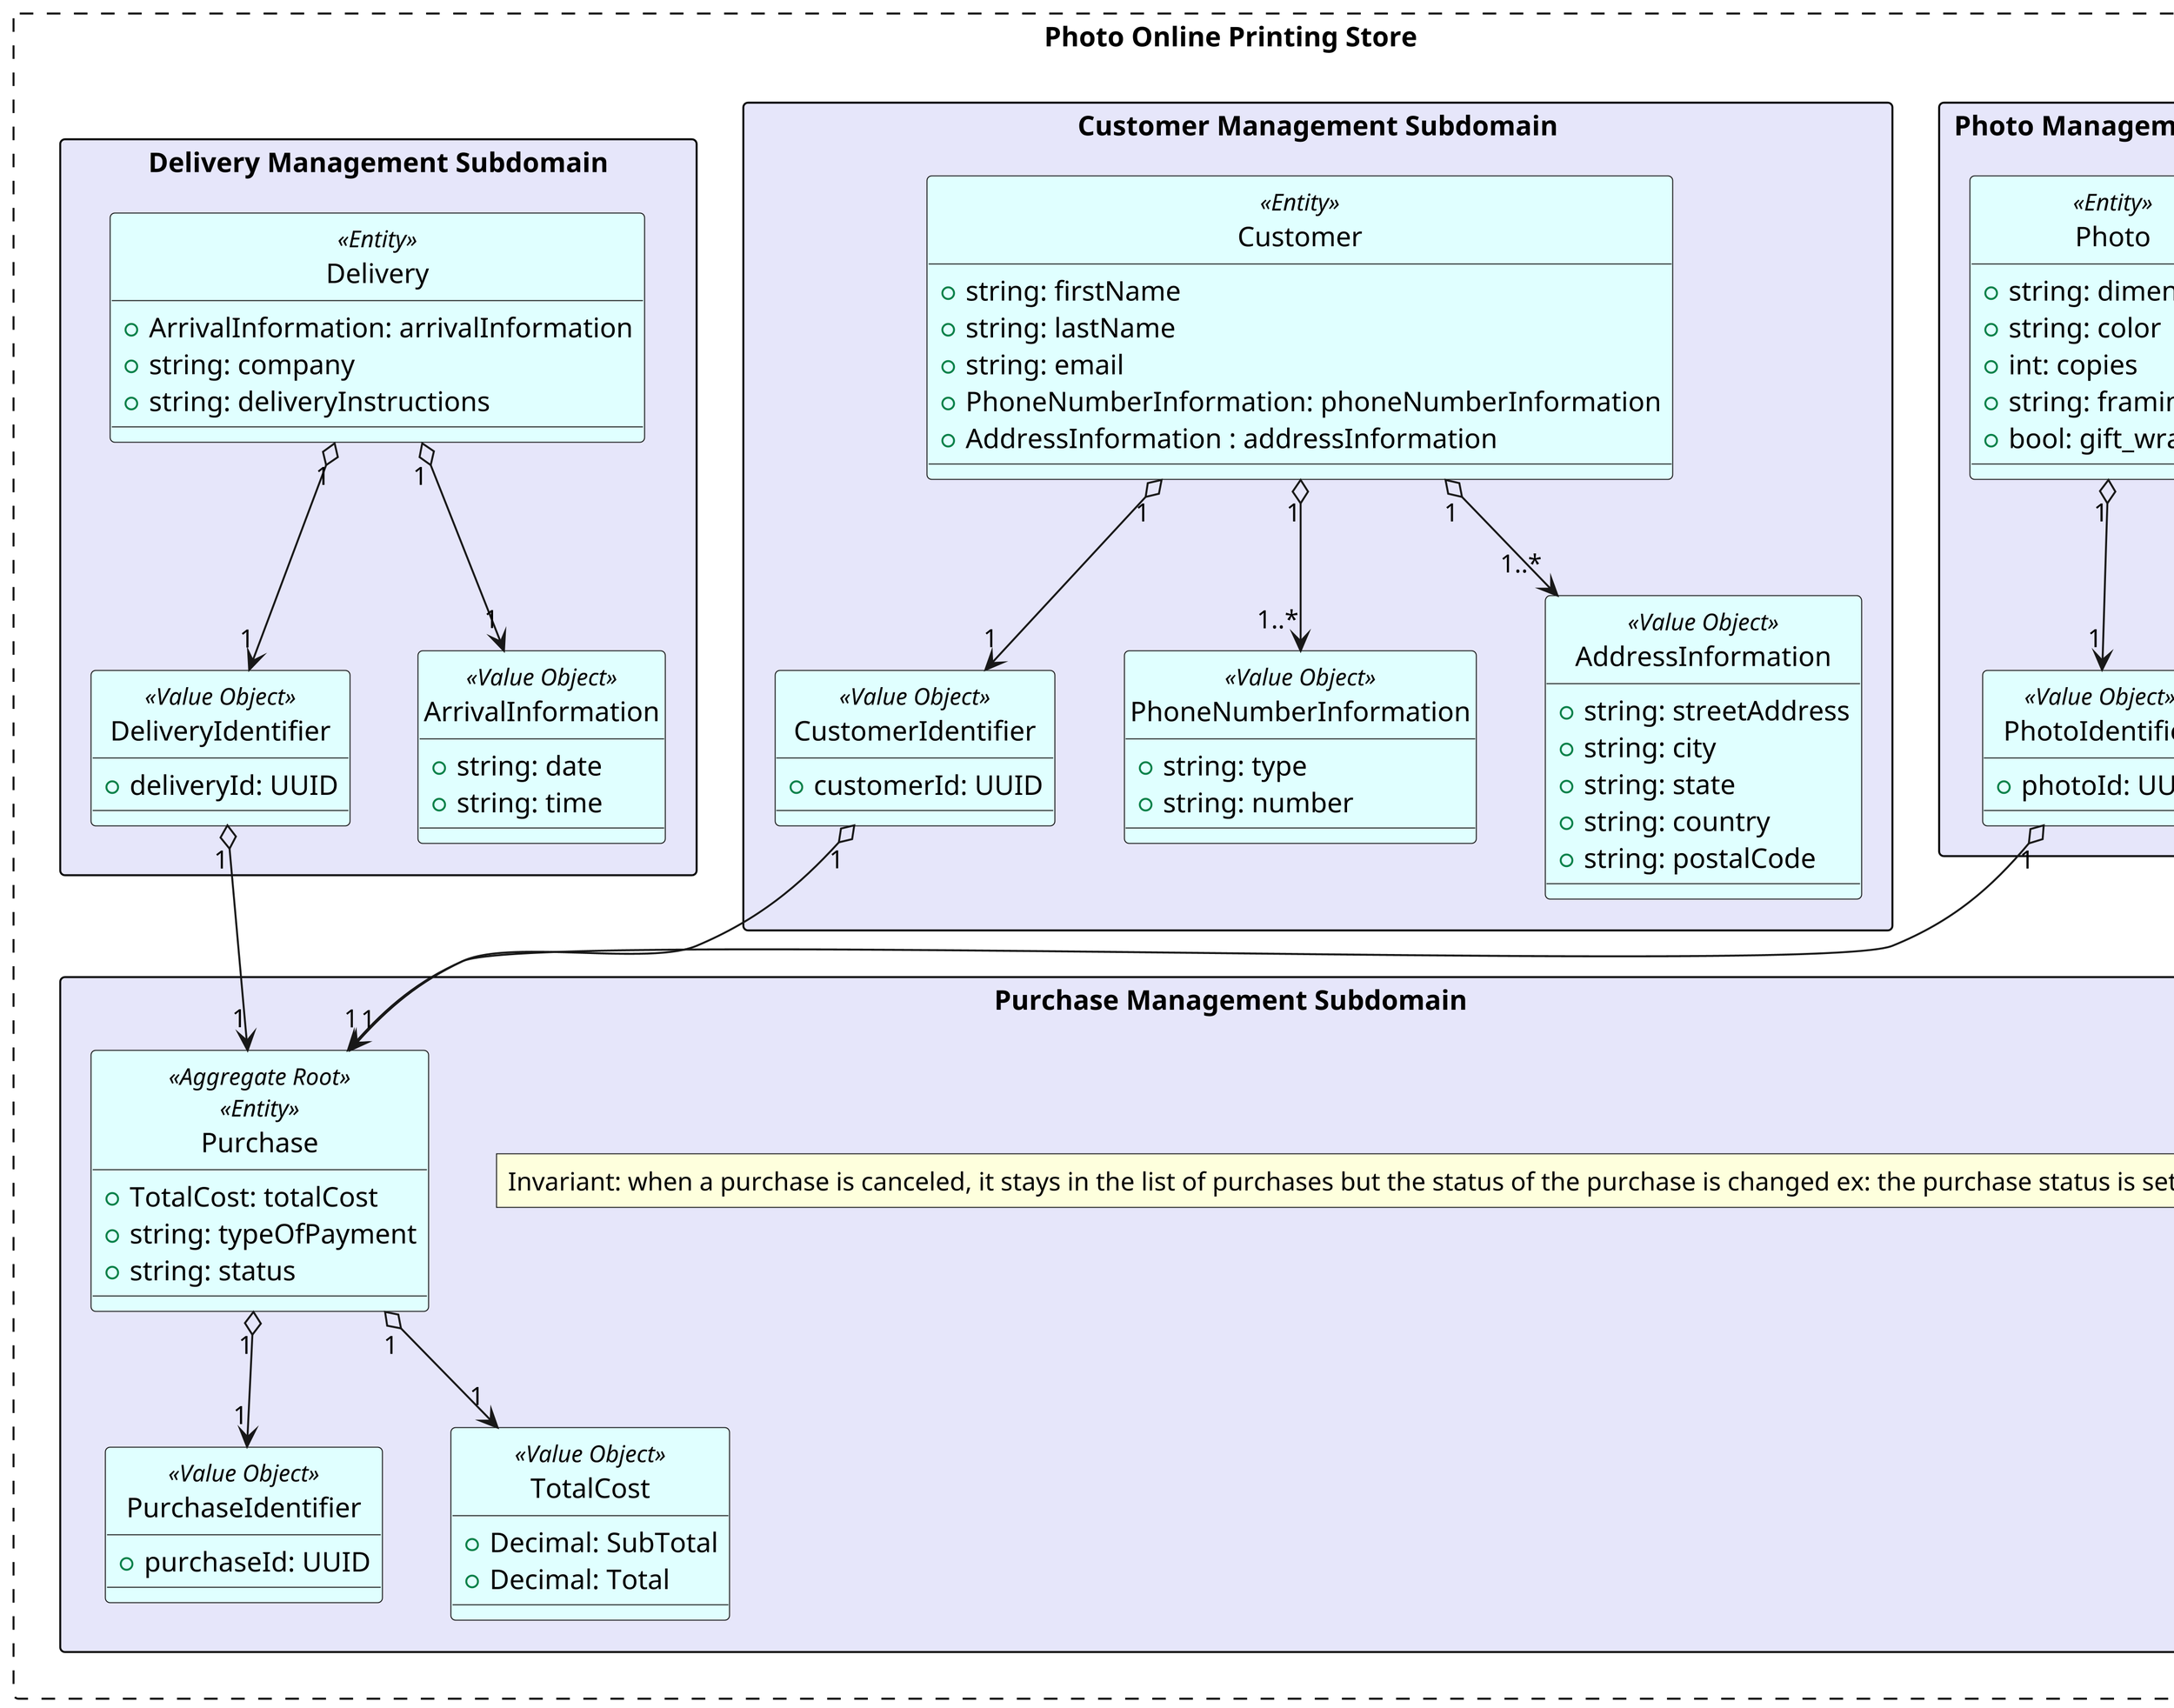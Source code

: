 @startuml
'https://plantuml.com/sequence-diagram

hide circle
top to bottom direction
!define ENTITY(entityName) class entityName <<Entity>>
!define AGGREGATE(aggregateName) class aggregateName <<Aggregate>>
!define AGGREGATE_ROOT(aggregateRootName) class aggregateRootName <<Aggregate Root>>
!define AGGREGATE_Root_ENTITY(aggregateRootEntityName) class aggregateRootEntityName <<Aggregate Root>> << Entity >>
!define VALUE_OBJECT(valueObjectName) class valueObjectName <<Value Object>>


!pragma userVerticalIf on
skinparam dpi 350
skinparam packageStyle rectangle
skinparam rectangle{

    Background #f7f4eb
    BorderColor Black

}

rectangle "Photo Online Printing Store" as BoundedContextPhotoOnlinePrinting #line.dashed{

    Package "Photo Management Subdomain" <<Rectangle>> #lavender{

        ENTITY(Photo) #LightCyan{
            + string: dimensions
            + string: color
            + int: copies
            + string: framing
            + bool: gift_wrap
        }

        VALUE_OBJECT(PhotoIdentifier) #LightCyan{
            + photoId: UUID
        }

        Photo "1" o--> "1" PhotoIdentifier
    }


    Package "Customer Management Subdomain" <<Rectangle>> #lavender{

        ENTITY(Customer) #LightCyan{
           + string: firstName
           + string: lastName
           + string: email
           + PhoneNumberInformation: phoneNumberInformation
           + AddressInformation : addressInformation
        }

        VALUE_OBJECT(CustomerIdentifier) #LightCyan{
           + customerId: UUID
        }

        VALUE_OBJECT(PhoneNumberInformation) #LightCyan{
            + string: type
            + string: number
        }

        VALUE_OBJECT(AddressInformation) #LightCyan{
                    + string: streetAddress
                    + string: city
                    + string: state
                    + string: country
                    + string: postalCode
        }

        Customer "1" o--> "1" CustomerIdentifier
        Customer "1" o--> "1..*" PhoneNumberInformation
        Customer "1" o--> "1..*" AddressInformation

}

     Package "Delivery Management Subdomain" <<Rectangle>> #lavender{

            ENTITY(Delivery) #LightCyan{
               + ArrivalInformation: arrivalInformation
               + string: company
               + string: deliveryInstructions
            }

            VALUE_OBJECT(DeliveryIdentifier) #LightCyan{
               + deliveryId: UUID
            }

            VALUE_OBJECT(ArrivalInformation) #LightCyan{
                + string: date
                + string: time
            }

        Delivery "1" o--> "1" DeliveryIdentifier
        Delivery "1" o--> "1" ArrivalInformation

}

  Package "Purchase Management Subdomain" <<Rectangle>> #lavender{

  note "Invariant: when a purchase is canceled, it stays in the list of purchases but the status of the purchase is changed ex: the purchase status is set as 'Canceled' " as purchaseInvariant

            AGGREGATE_Root_ENTITY(Purchase) #LightCyan{
               + TotalCost: totalCost
               + string: typeOfPayment
               + string: status

            }

            VALUE_OBJECT(PurchaseIdentifier) #LightCyan{
               + purchaseId: UUID
            }

            VALUE_OBJECT(TotalCost) #LightCyan{
                + Decimal: SubTotal
                + Decimal: Total
            }


        Purchase "1" o--> "1" PurchaseIdentifier
        Purchase "1" o--> "1" TotalCost

        PhotoIdentifier "1" o--> "1" Purchase
        CustomerIdentifier "1" o--> "1" Purchase
        DeliveryIdentifier "1" o--> "1" Purchase



    }
}

@enduml
